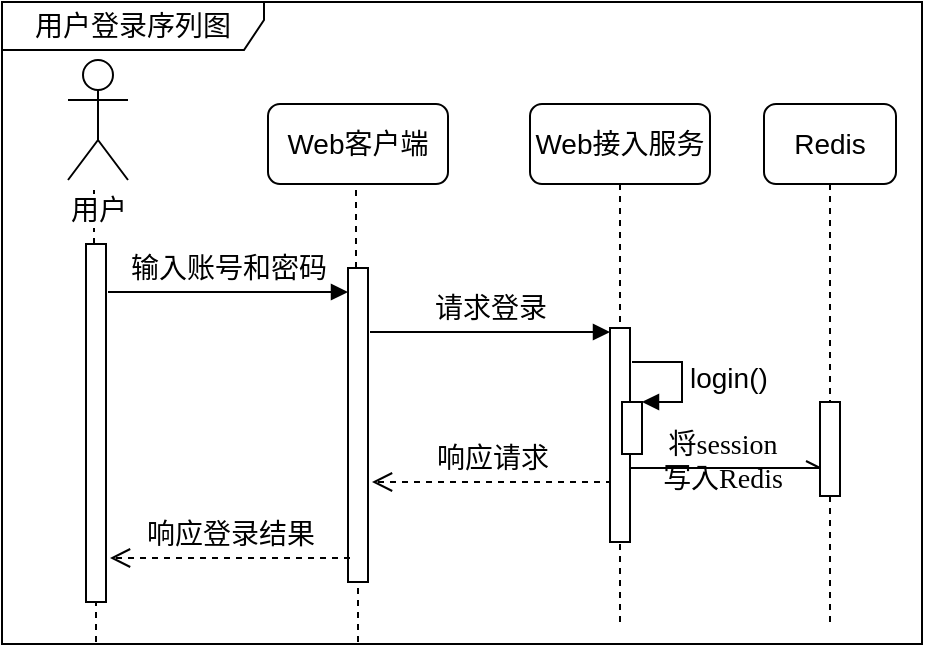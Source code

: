 <mxfile version="10.6.7" type="github"><diagram id="GZiq_aK89cGFNi6Bp2rw" name="ÃÂÃÂÃÂÃÂÃÂÃÂÃÂÃÂ§ÃÂÃÂÃÂÃÂÃÂÃÂÃÂÃÂ¬ÃÂÃÂÃÂÃÂÃÂÃÂÃÂÃÂ¬ 1 ÃÂÃÂÃÂÃÂÃÂÃÂÃÂÃÂ©ÃÂÃÂÃÂÃÂÃÂÃÂÃÂÃÂ¡ÃÂÃÂÃÂÃÂÃÂÃÂÃÂÃÂµ"><mxGraphModel dx="1007" dy="579" grid="1" gridSize="10" guides="1" tooltips="1" connect="1" arrows="1" fold="1" page="1" pageScale="1" pageWidth="1100" pageHeight="850" math="0" shadow="0"><root><mxCell id="0"/><mxCell id="1" parent="0"/><mxCell id="Ig0dMFBhoECgiYhVdIoo-3" value="&lt;font style=&quot;font-size: 14px&quot;&gt;用户登录序列图&lt;/font&gt;" style="shape=umlFrame;whiteSpace=wrap;html=1;width=131;height=24;" parent="1" vertex="1"><mxGeometry x="50" y="190" width="460" height="321" as="geometry"/></mxCell><mxCell id="hNufwDFnxQNil5RjHSnj-1" value="" style="endArrow=none;dashed=1;html=1;fontSize=14;fontColor=#000000;" parent="1" edge="1"><mxGeometry width="50" height="50" relative="1" as="geometry"><mxPoint x="464" y="500" as="sourcePoint"/><mxPoint x="464" y="281" as="targetPoint"/></mxGeometry></mxCell><mxCell id="hNufwDFnxQNil5RjHSnj-2" value="" style="endArrow=none;dashed=1;html=1;fontSize=14;fontColor=#000000;" parent="1" edge="1"><mxGeometry width="50" height="50" relative="1" as="geometry"><mxPoint x="359" y="500" as="sourcePoint"/><mxPoint x="359" y="281" as="targetPoint"/></mxGeometry></mxCell><mxCell id="hNufwDFnxQNil5RjHSnj-3" value="Web客户端" style="rounded=1;whiteSpace=wrap;html=1;fontSize=14;fontColor=#000000;" parent="1" vertex="1"><mxGeometry x="183" y="241" width="90" height="40" as="geometry"/></mxCell><mxCell id="hNufwDFnxQNil5RjHSnj-13" value="" style="endArrow=none;dashed=1;html=1;fontSize=14;fontColor=#000000;" parent="1" source="hNufwDFnxQNil5RjHSnj-17" edge="1"><mxGeometry width="50" height="50" relative="1" as="geometry"><mxPoint x="227" y="591" as="sourcePoint"/><mxPoint x="227" y="281" as="targetPoint"/></mxGeometry></mxCell><mxCell id="hNufwDFnxQNil5RjHSnj-14" value="Web接入服务" style="rounded=1;whiteSpace=wrap;html=1;fontSize=14;fontColor=#000000;" parent="1" vertex="1"><mxGeometry x="314" y="241" width="90" height="40" as="geometry"/></mxCell><mxCell id="hNufwDFnxQNil5RjHSnj-16" value="请求登录" style="html=1;verticalAlign=bottom;endArrow=block;entryX=0;entryY=0;labelBackgroundColor=none;fontFamily=Verdana;fontSize=14;edgeStyle=elbowEdgeStyle;elbow=vertical;fontColor=#000000;" parent="1" edge="1"><mxGeometry relative="1" as="geometry"><mxPoint x="234" y="355" as="sourcePoint"/><mxPoint x="354" y="355" as="targetPoint"/></mxGeometry></mxCell><mxCell id="hNufwDFnxQNil5RjHSnj-17" value="" style="html=1;points=[];perimeter=orthogonalPerimeter;rounded=0;shadow=0;comic=0;labelBackgroundColor=none;strokeColor=#000000;strokeWidth=1;fillColor=#FFFFFF;fontFamily=Verdana;fontSize=14;fontColor=#000000;align=center;" parent="1" vertex="1"><mxGeometry x="223" y="323" width="10" height="157" as="geometry"/></mxCell><mxCell id="hNufwDFnxQNil5RjHSnj-19" value="Redis" style="rounded=1;whiteSpace=wrap;html=1;fontSize=14;fontColor=#000000;" parent="1" vertex="1"><mxGeometry x="431" y="241" width="66" height="40" as="geometry"/></mxCell><mxCell id="hNufwDFnxQNil5RjHSnj-20" value="将session&lt;br&gt;写入Redis" style="html=1;verticalAlign=bottom;endArrow=openAsync;labelBackgroundColor=none;fontFamily=Verdana;fontSize=14;elbow=vertical;fontColor=#000000;endFill=0;" parent="1" edge="1"><mxGeometry x="-0.032" y="-17" relative="1" as="geometry"><mxPoint x="364" y="423" as="sourcePoint"/><mxPoint x="459" y="423" as="targetPoint"/><mxPoint as="offset"/></mxGeometry></mxCell><mxCell id="hNufwDFnxQNil5RjHSnj-22" value="响应请求" style="html=1;verticalAlign=bottom;endArrow=open;dashed=1;endSize=8;labelBackgroundColor=none;fontFamily=Verdana;fontSize=14;fontColor=#000000;" parent="1" edge="1"><mxGeometry relative="1" as="geometry"><mxPoint x="235" y="430" as="targetPoint"/><mxPoint x="355" y="430" as="sourcePoint"/></mxGeometry></mxCell><mxCell id="hNufwDFnxQNil5RjHSnj-23" value="" style="endArrow=none;dashed=1;html=1;fontSize=14;fontColor=#000000;" parent="1" source="hNufwDFnxQNil5RjHSnj-24" edge="1"><mxGeometry width="50" height="50" relative="1" as="geometry"><mxPoint x="96" y="591" as="sourcePoint"/><mxPoint x="96" y="281" as="targetPoint"/></mxGeometry></mxCell><mxCell id="hNufwDFnxQNil5RjHSnj-24" value="" style="html=1;points=[];perimeter=orthogonalPerimeter;rounded=0;shadow=0;comic=0;labelBackgroundColor=none;strokeColor=#000000;strokeWidth=1;fillColor=#FFFFFF;fontFamily=Verdana;fontSize=14;fontColor=#000000;align=center;" parent="1" vertex="1"><mxGeometry x="92" y="311" width="10" height="179" as="geometry"/></mxCell><mxCell id="hNufwDFnxQNil5RjHSnj-27" value="输入账号和密码" style="html=1;verticalAlign=bottom;endArrow=block;entryX=0;entryY=0;labelBackgroundColor=none;fontFamily=Verdana;fontSize=14;elbow=vertical;fontColor=#000000;" parent="1" edge="1"><mxGeometry relative="1" as="geometry"><mxPoint x="103" y="335" as="sourcePoint"/><mxPoint x="223" y="335" as="targetPoint"/></mxGeometry></mxCell><mxCell id="hNufwDFnxQNil5RjHSnj-28" value="&lt;font style=&quot;font-size: 14px&quot;&gt;用户&lt;/font&gt;" style="shape=umlActor;verticalLabelPosition=bottom;labelBackgroundColor=#ffffff;verticalAlign=top;html=1;outlineConnect=0;fontSize=14;fontColor=#000000;" parent="1" vertex="1"><mxGeometry x="83" y="219" width="30" height="60" as="geometry"/></mxCell><mxCell id="hNufwDFnxQNil5RjHSnj-29" value="响应登录结果" style="html=1;verticalAlign=bottom;endArrow=open;dashed=1;endSize=8;labelBackgroundColor=none;fontFamily=Verdana;fontSize=14;fontColor=#000000;" parent="1" edge="1"><mxGeometry relative="1" as="geometry"><mxPoint x="104" y="468" as="targetPoint"/><mxPoint x="224" y="468" as="sourcePoint"/></mxGeometry></mxCell><mxCell id="hNufwDFnxQNil5RjHSnj-30" value="" style="html=1;points=[];perimeter=orthogonalPerimeter;rounded=0;shadow=0;comic=0;labelBackgroundColor=none;strokeColor=#000000;strokeWidth=1;fillColor=#FFFFFF;fontFamily=Verdana;fontSize=14;fontColor=#000000;align=center;" parent="1" vertex="1"><mxGeometry x="354" y="353" width="10" height="107" as="geometry"/></mxCell><mxCell id="hNufwDFnxQNil5RjHSnj-31" value="" style="html=1;points=[];perimeter=orthogonalPerimeter;rounded=0;shadow=0;comic=0;labelBackgroundColor=none;strokeColor=#000000;strokeWidth=1;fillColor=#FFFFFF;fontFamily=Verdana;fontSize=14;fontColor=#000000;align=center;" parent="1" vertex="1"><mxGeometry x="459" y="390" width="10" height="47" as="geometry"/></mxCell><mxCell id="Ig0dMFBhoECgiYhVdIoo-1" value="" style="endArrow=none;dashed=1;html=1;fontSize=14;fontColor=#000000;" parent="1" edge="1"><mxGeometry width="50" height="50" relative="1" as="geometry"><mxPoint x="228" y="510" as="sourcePoint"/><mxPoint x="228" y="483" as="targetPoint"/></mxGeometry></mxCell><mxCell id="Ig0dMFBhoECgiYhVdIoo-2" value="" style="endArrow=none;dashed=1;html=1;fontSize=14;fontColor=#000000;" parent="1" edge="1"><mxGeometry width="50" height="50" relative="1" as="geometry"><mxPoint x="97" y="510" as="sourcePoint"/><mxPoint x="97" y="490" as="targetPoint"/></mxGeometry></mxCell><mxCell id="qZjRerL43tu7H7GzqM4r-1" value="" style="html=1;points=[];perimeter=orthogonalPerimeter;fontSize=14;" parent="1" vertex="1"><mxGeometry x="360" y="390" width="10" height="26" as="geometry"/></mxCell><mxCell id="qZjRerL43tu7H7GzqM4r-2" value="login()" style="edgeStyle=orthogonalEdgeStyle;html=1;align=left;spacingLeft=2;endArrow=block;rounded=0;entryX=1;entryY=0;fontSize=14;" parent="1" target="qZjRerL43tu7H7GzqM4r-1" edge="1"><mxGeometry relative="1" as="geometry"><mxPoint x="365" y="370" as="sourcePoint"/><Array as="points"><mxPoint x="390" y="370"/></Array></mxGeometry></mxCell></root></mxGraphModel></diagram></mxfile>